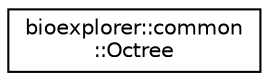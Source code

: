 digraph "Graphical Class Hierarchy"
{
 // LATEX_PDF_SIZE
  edge [fontname="Helvetica",fontsize="10",labelfontname="Helvetica",labelfontsize="10"];
  node [fontname="Helvetica",fontsize="10",shape=record];
  rankdir="LR";
  Node0 [label="bioexplorer::common\l::Octree",height=0.2,width=0.4,color="black", fillcolor="white", style="filled",URL="$d8/d8a/classbioexplorer_1_1common_1_1Octree.html",tooltip="The Octree class implements the Octree acceleration structure used by the FieldsRenderer class to ren..."];
}
